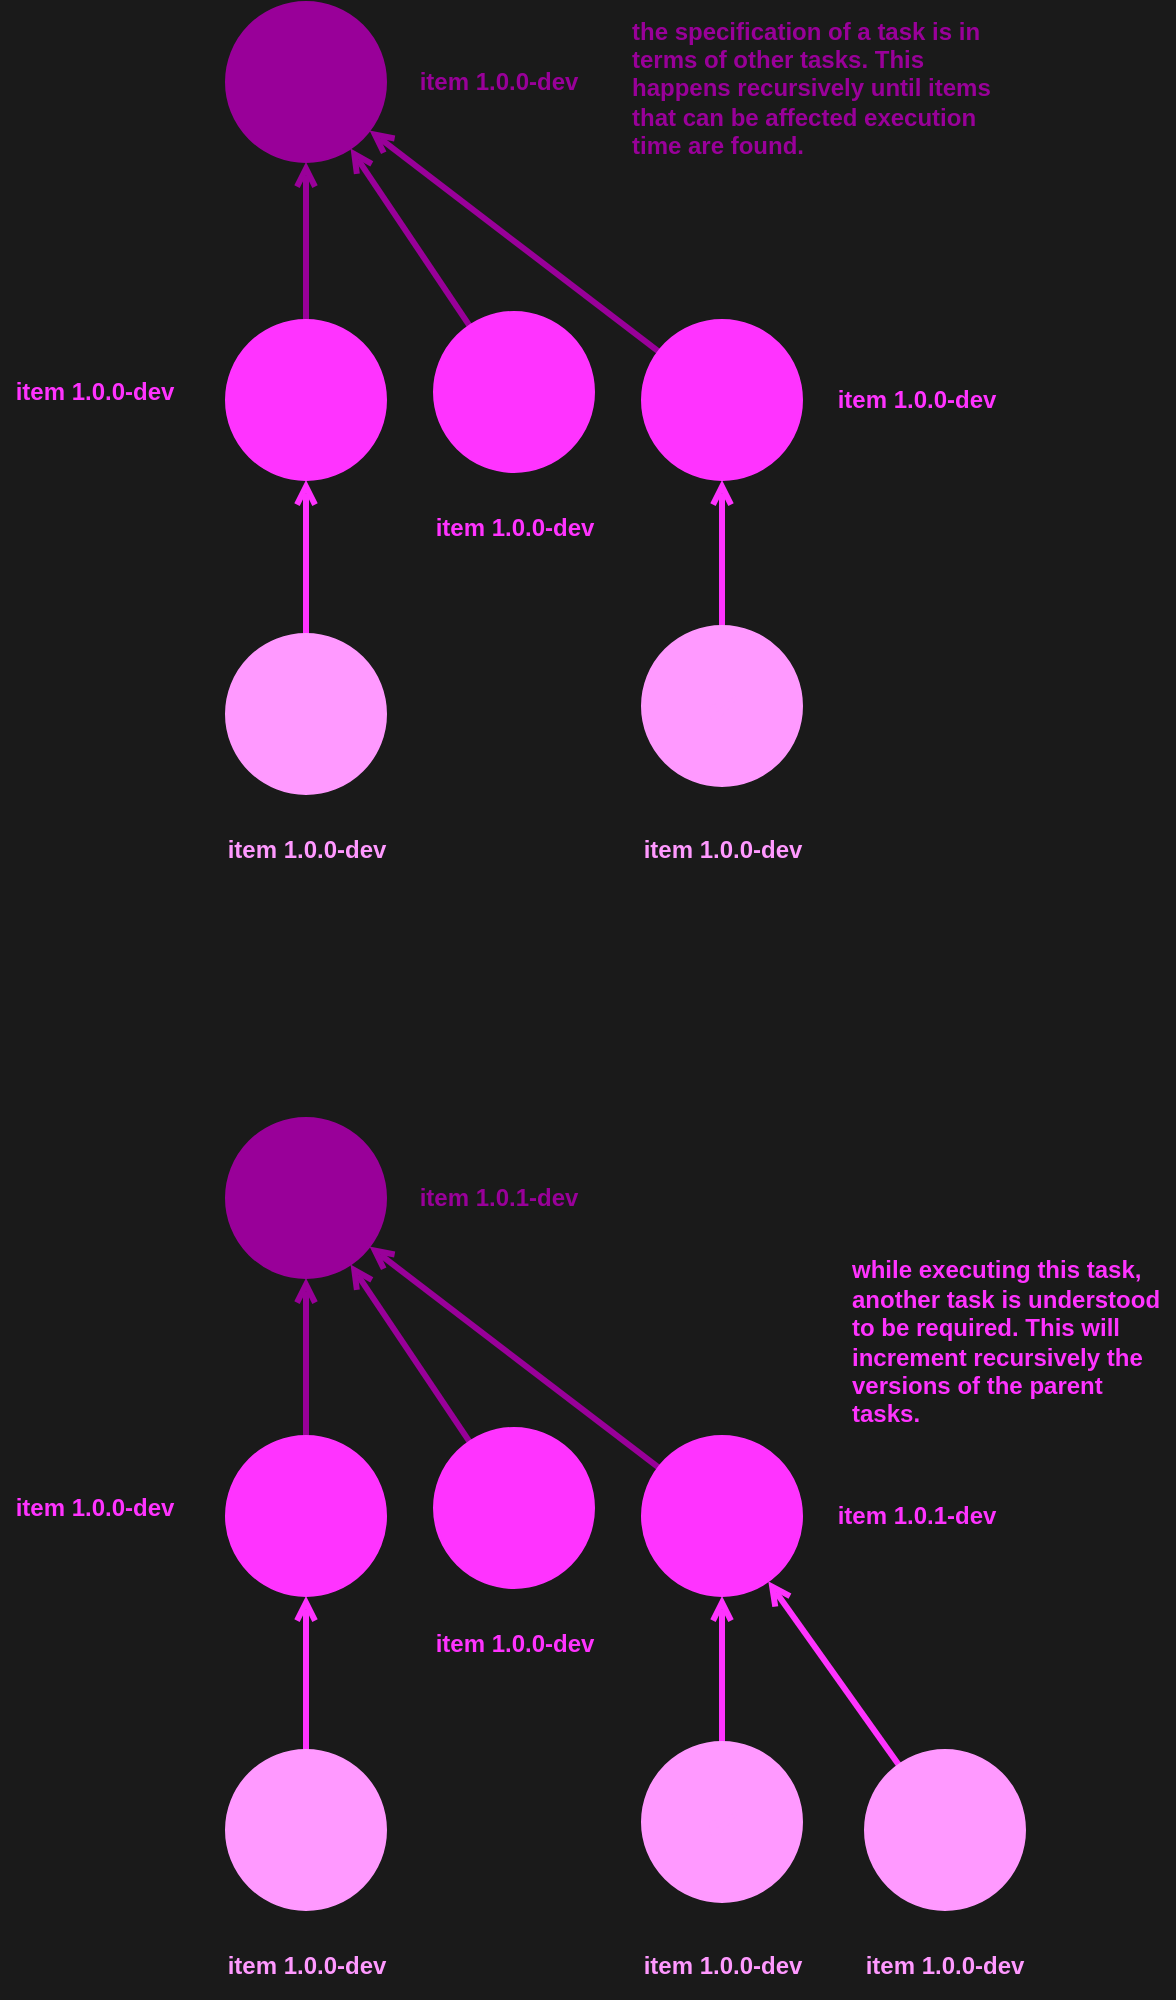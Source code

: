 <mxfile>
    <diagram id="VkSSxHRZkwBxCya5JCqt" name="Page-1">
        <mxGraphModel dx="3715" dy="1693" grid="0" gridSize="10" guides="1" tooltips="1" connect="1" arrows="1" fold="1" page="0" pageScale="1" pageWidth="3300" pageHeight="4681" background="#1A1A1A" math="0" shadow="0">
            <root>
                <mxCell id="0"/>
                <mxCell id="1" parent="0"/>
                <mxCell id="7" style="edgeStyle=none;html=1;fontColor=#990099;endArrow=none;endFill=0;strokeWidth=3;strokeColor=#990099;startArrow=open;startFill=0;" edge="1" parent="1" source="3" target="2">
                    <mxGeometry relative="1" as="geometry">
                        <mxPoint x="795" y="455" as="sourcePoint"/>
                    </mxGeometry>
                </mxCell>
                <mxCell id="19" style="edgeStyle=none;html=1;fontColor=#FF33FF;endArrow=none;endFill=0;strokeColor=#FF33FF;strokeWidth=3;startArrow=open;startFill=0;" edge="1" parent="1" source="2" target="13">
                    <mxGeometry relative="1" as="geometry"/>
                </mxCell>
                <mxCell id="2" value="" style="ellipse;whiteSpace=wrap;html=1;aspect=fixed;fillColor=#FF33FF;strokeColor=#FF33FF;" vertex="1" parent="1">
                    <mxGeometry x="848" y="489" width="80" height="80" as="geometry"/>
                </mxCell>
                <mxCell id="8" style="edgeStyle=none;html=1;fontColor=#990099;endArrow=none;endFill=0;strokeColor=#990099;strokeWidth=3;startArrow=open;startFill=0;" edge="1" parent="1" source="3" target="5">
                    <mxGeometry relative="1" as="geometry"/>
                </mxCell>
                <mxCell id="9" style="edgeStyle=none;html=1;fontColor=#990099;endArrow=none;endFill=0;strokeColor=#990099;strokeWidth=3;startArrow=open;startFill=0;" edge="1" parent="1" source="3" target="6">
                    <mxGeometry relative="1" as="geometry"/>
                </mxCell>
                <mxCell id="3" value="" style="ellipse;whiteSpace=wrap;html=1;aspect=fixed;fillColor=#990099;strokeColor=#990099;" vertex="1" parent="1">
                    <mxGeometry x="848" y="330" width="80" height="80" as="geometry"/>
                </mxCell>
                <mxCell id="4" value="item 1.0.0-dev" style="text;html=1;strokeColor=none;fillColor=none;align=center;verticalAlign=middle;whiteSpace=wrap;rounded=0;fontColor=#990099;fontStyle=1" vertex="1" parent="1">
                    <mxGeometry x="937" y="353.5" width="95" height="33" as="geometry"/>
                </mxCell>
                <mxCell id="5" value="" style="ellipse;whiteSpace=wrap;html=1;aspect=fixed;fillColor=#FF33FF;strokeColor=#FF33FF;" vertex="1" parent="1">
                    <mxGeometry x="952" y="485" width="80" height="80" as="geometry"/>
                </mxCell>
                <mxCell id="20" style="edgeStyle=none;html=1;fontColor=#FF33FF;endArrow=none;endFill=0;strokeColor=#FF33FF;strokeWidth=3;startArrow=open;startFill=0;" edge="1" parent="1" source="6" target="14">
                    <mxGeometry relative="1" as="geometry"/>
                </mxCell>
                <mxCell id="6" value="" style="ellipse;whiteSpace=wrap;html=1;aspect=fixed;fillColor=#FF33FF;strokeColor=#FF33FF;" vertex="1" parent="1">
                    <mxGeometry x="1056" y="489" width="80" height="80" as="geometry"/>
                </mxCell>
                <mxCell id="10" value="item 1.0.0-dev" style="text;html=1;strokeColor=none;fillColor=none;align=center;verticalAlign=middle;whiteSpace=wrap;rounded=0;fontColor=#FF33FF;fontStyle=1" vertex="1" parent="1">
                    <mxGeometry x="735" y="508.5" width="95" height="33" as="geometry"/>
                </mxCell>
                <mxCell id="11" value="item 1.0.0-dev" style="text;html=1;strokeColor=none;fillColor=none;align=center;verticalAlign=middle;whiteSpace=wrap;rounded=0;fontColor=#FF33FF;fontStyle=1" vertex="1" parent="1">
                    <mxGeometry x="944.5" y="576" width="95" height="33" as="geometry"/>
                </mxCell>
                <mxCell id="12" value="item 1.0.0-dev" style="text;html=1;strokeColor=none;fillColor=none;align=center;verticalAlign=middle;whiteSpace=wrap;rounded=0;fontColor=#FF33FF;fontStyle=1" vertex="1" parent="1">
                    <mxGeometry x="1146" y="512.5" width="95" height="33" as="geometry"/>
                </mxCell>
                <mxCell id="13" value="" style="ellipse;whiteSpace=wrap;html=1;aspect=fixed;fillColor=#FF99FF;strokeColor=#FF99FF;" vertex="1" parent="1">
                    <mxGeometry x="848" y="646" width="80" height="80" as="geometry"/>
                </mxCell>
                <mxCell id="14" value="" style="ellipse;whiteSpace=wrap;html=1;aspect=fixed;fillColor=#FF99FF;strokeColor=#FF99FF;" vertex="1" parent="1">
                    <mxGeometry x="1056" y="642" width="80" height="80" as="geometry"/>
                </mxCell>
                <mxCell id="16" value="item 1.0.0-dev" style="text;html=1;strokeColor=none;fillColor=none;align=center;verticalAlign=middle;whiteSpace=wrap;rounded=0;fontColor=#FF99FF;fontStyle=1" vertex="1" parent="1">
                    <mxGeometry x="840.5" y="737" width="95" height="33" as="geometry"/>
                </mxCell>
                <mxCell id="17" value="item 1.0.0-dev" style="text;html=1;strokeColor=none;fillColor=none;align=center;verticalAlign=middle;whiteSpace=wrap;rounded=0;fontColor=#FF99FF;fontStyle=1" vertex="1" parent="1">
                    <mxGeometry x="1048.5" y="737" width="95" height="33" as="geometry"/>
                </mxCell>
                <mxCell id="22" style="edgeStyle=none;html=1;fontColor=#990099;endArrow=none;endFill=0;strokeWidth=3;strokeColor=#990099;startArrow=open;startFill=0;" edge="1" parent="1" source="27" target="24">
                    <mxGeometry relative="1" as="geometry">
                        <mxPoint x="771" y="1012" as="sourcePoint"/>
                    </mxGeometry>
                </mxCell>
                <mxCell id="23" style="edgeStyle=none;html=1;fontColor=#FF33FF;endArrow=none;endFill=0;strokeColor=#FF33FF;strokeWidth=3;startArrow=open;startFill=0;" edge="1" parent="1" source="24" target="36">
                    <mxGeometry relative="1" as="geometry"/>
                </mxCell>
                <mxCell id="24" value="" style="ellipse;whiteSpace=wrap;html=1;aspect=fixed;fillColor=#FF33FF;strokeColor=#FF33FF;" vertex="1" parent="1">
                    <mxGeometry x="848" y="1047" width="80" height="80" as="geometry"/>
                </mxCell>
                <mxCell id="25" style="edgeStyle=none;html=1;fontColor=#990099;endArrow=none;endFill=0;strokeColor=#990099;strokeWidth=3;startArrow=open;startFill=0;" edge="1" parent="1" source="27" target="29">
                    <mxGeometry relative="1" as="geometry"/>
                </mxCell>
                <mxCell id="26" style="edgeStyle=none;html=1;fontColor=#990099;endArrow=none;endFill=0;strokeColor=#990099;strokeWidth=3;startArrow=open;startFill=0;" edge="1" parent="1" source="27" target="32">
                    <mxGeometry relative="1" as="geometry"/>
                </mxCell>
                <mxCell id="27" value="" style="ellipse;whiteSpace=wrap;html=1;aspect=fixed;fillColor=#990099;strokeColor=#990099;" vertex="1" parent="1">
                    <mxGeometry x="848" y="888" width="80" height="80" as="geometry"/>
                </mxCell>
                <mxCell id="28" value="item 1.0.1-dev" style="text;html=1;strokeColor=none;fillColor=none;align=center;verticalAlign=middle;whiteSpace=wrap;rounded=0;fontColor=#990099;fontStyle=1" vertex="1" parent="1">
                    <mxGeometry x="937" y="911.5" width="95" height="33" as="geometry"/>
                </mxCell>
                <mxCell id="29" value="" style="ellipse;whiteSpace=wrap;html=1;aspect=fixed;fillColor=#FF33FF;strokeColor=#FF33FF;" vertex="1" parent="1">
                    <mxGeometry x="952" y="1043" width="80" height="80" as="geometry"/>
                </mxCell>
                <mxCell id="30" style="edgeStyle=none;html=1;fontColor=#FF33FF;endArrow=none;endFill=0;strokeColor=#FF33FF;strokeWidth=3;startArrow=open;startFill=0;" edge="1" parent="1" source="32" target="37">
                    <mxGeometry relative="1" as="geometry"/>
                </mxCell>
                <mxCell id="31" style="edgeStyle=none;html=1;fontColor=#FF33FF;endArrow=none;endFill=0;strokeColor=#FF33FF;strokeWidth=3;startArrow=open;startFill=0;" edge="1" parent="1" source="32" target="38">
                    <mxGeometry relative="1" as="geometry"/>
                </mxCell>
                <mxCell id="32" value="" style="ellipse;whiteSpace=wrap;html=1;aspect=fixed;fillColor=#FF33FF;strokeColor=#FF33FF;" vertex="1" parent="1">
                    <mxGeometry x="1056" y="1047" width="80" height="80" as="geometry"/>
                </mxCell>
                <mxCell id="33" value="item 1.0.0-dev" style="text;html=1;strokeColor=none;fillColor=none;align=center;verticalAlign=middle;whiteSpace=wrap;rounded=0;fontColor=#FF33FF;fontStyle=1" vertex="1" parent="1">
                    <mxGeometry x="735" y="1066.5" width="95" height="33" as="geometry"/>
                </mxCell>
                <mxCell id="34" value="item 1.0.0-dev" style="text;html=1;strokeColor=none;fillColor=none;align=center;verticalAlign=middle;whiteSpace=wrap;rounded=0;fontColor=#FF33FF;fontStyle=1" vertex="1" parent="1">
                    <mxGeometry x="944.5" y="1134" width="95" height="33" as="geometry"/>
                </mxCell>
                <mxCell id="35" value="item 1.0.1-dev" style="text;html=1;strokeColor=none;fillColor=none;align=center;verticalAlign=middle;whiteSpace=wrap;rounded=0;fontColor=#FF33FF;fontStyle=1" vertex="1" parent="1">
                    <mxGeometry x="1146" y="1070.5" width="95" height="33" as="geometry"/>
                </mxCell>
                <mxCell id="36" value="" style="ellipse;whiteSpace=wrap;html=1;aspect=fixed;fillColor=#FF99FF;strokeColor=#FF99FF;" vertex="1" parent="1">
                    <mxGeometry x="848" y="1204" width="80" height="80" as="geometry"/>
                </mxCell>
                <mxCell id="37" value="" style="ellipse;whiteSpace=wrap;html=1;aspect=fixed;fillColor=#FF99FF;strokeColor=#FF99FF;" vertex="1" parent="1">
                    <mxGeometry x="1056" y="1200" width="80" height="80" as="geometry"/>
                </mxCell>
                <mxCell id="38" value="" style="ellipse;whiteSpace=wrap;html=1;aspect=fixed;fillColor=#FF99FF;strokeColor=#FF99FF;" vertex="1" parent="1">
                    <mxGeometry x="1167.5" y="1204" width="80" height="80" as="geometry"/>
                </mxCell>
                <mxCell id="39" value="item 1.0.0-dev" style="text;html=1;strokeColor=none;fillColor=none;align=center;verticalAlign=middle;whiteSpace=wrap;rounded=0;fontColor=#FF99FF;fontStyle=1" vertex="1" parent="1">
                    <mxGeometry x="840.5" y="1295" width="95" height="33" as="geometry"/>
                </mxCell>
                <mxCell id="40" value="item 1.0.0-dev" style="text;html=1;strokeColor=none;fillColor=none;align=center;verticalAlign=middle;whiteSpace=wrap;rounded=0;fontColor=#FF99FF;fontStyle=1" vertex="1" parent="1">
                    <mxGeometry x="1048.5" y="1295" width="95" height="33" as="geometry"/>
                </mxCell>
                <mxCell id="41" value="item 1.0.0-dev" style="text;html=1;strokeColor=none;fillColor=none;align=center;verticalAlign=middle;whiteSpace=wrap;rounded=0;fontColor=#FF99FF;fontStyle=1" vertex="1" parent="1">
                    <mxGeometry x="1160" y="1295" width="95" height="33" as="geometry"/>
                </mxCell>
                <mxCell id="42" value="the specification of a task is in terms of other tasks. This happens recursively until items that can be affected execution time are found." style="text;html=1;strokeColor=none;fillColor=none;align=left;verticalAlign=middle;whiteSpace=wrap;rounded=0;fontColor=#990099;fontStyle=1" vertex="1" parent="1">
                    <mxGeometry x="1048.5" y="335" width="195" height="75" as="geometry"/>
                </mxCell>
                <mxCell id="46" value="✔️" style="text;html=1;strokeColor=none;fillColor=none;align=center;verticalAlign=middle;whiteSpace=wrap;rounded=0;fontColor=#FF99FF;fontSize=16;" vertex="1" parent="1">
                    <mxGeometry x="1081.5" y="666" width="29" height="32" as="geometry"/>
                </mxCell>
                <mxCell id="47" value="while executing this task, another task is understood to be required. This will increment recursively the versions of the parent tasks." style="text;html=1;strokeColor=none;fillColor=none;align=left;verticalAlign=middle;whiteSpace=wrap;rounded=0;fontColor=#FF33FF;fontStyle=1" vertex="1" parent="1">
                    <mxGeometry x="1158.75" y="957" width="163" height="86" as="geometry"/>
                </mxCell>
                <mxCell id="48" value="✔️" style="text;html=1;strokeColor=none;fillColor=none;align=center;verticalAlign=middle;whiteSpace=wrap;rounded=0;fontColor=#FF99FF;fontSize=16;" vertex="1" parent="1">
                    <mxGeometry x="1081.5" y="1224" width="29" height="32" as="geometry"/>
                </mxCell>
            </root>
        </mxGraphModel>
    </diagram>
</mxfile>